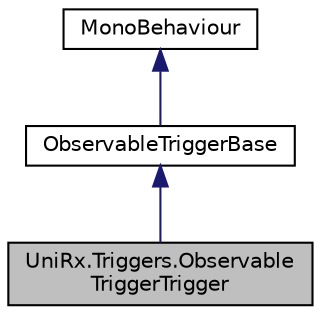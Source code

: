 digraph "UniRx.Triggers.ObservableTriggerTrigger"
{
 // LATEX_PDF_SIZE
  edge [fontname="Helvetica",fontsize="10",labelfontname="Helvetica",labelfontsize="10"];
  node [fontname="Helvetica",fontsize="10",shape=record];
  Node1 [label="UniRx.Triggers.Observable\lTriggerTrigger",height=0.2,width=0.4,color="black", fillcolor="grey75", style="filled", fontcolor="black",tooltip=" "];
  Node2 -> Node1 [dir="back",color="midnightblue",fontsize="10",style="solid"];
  Node2 [label="ObservableTriggerBase",height=0.2,width=0.4,color="black", fillcolor="white", style="filled",URL="$class_uni_rx_1_1_triggers_1_1_observable_trigger_base.html",tooltip=" "];
  Node3 -> Node2 [dir="back",color="midnightblue",fontsize="10",style="solid"];
  Node3 [label="MonoBehaviour",height=0.2,width=0.4,color="black", fillcolor="white", style="filled",tooltip=" "];
}
